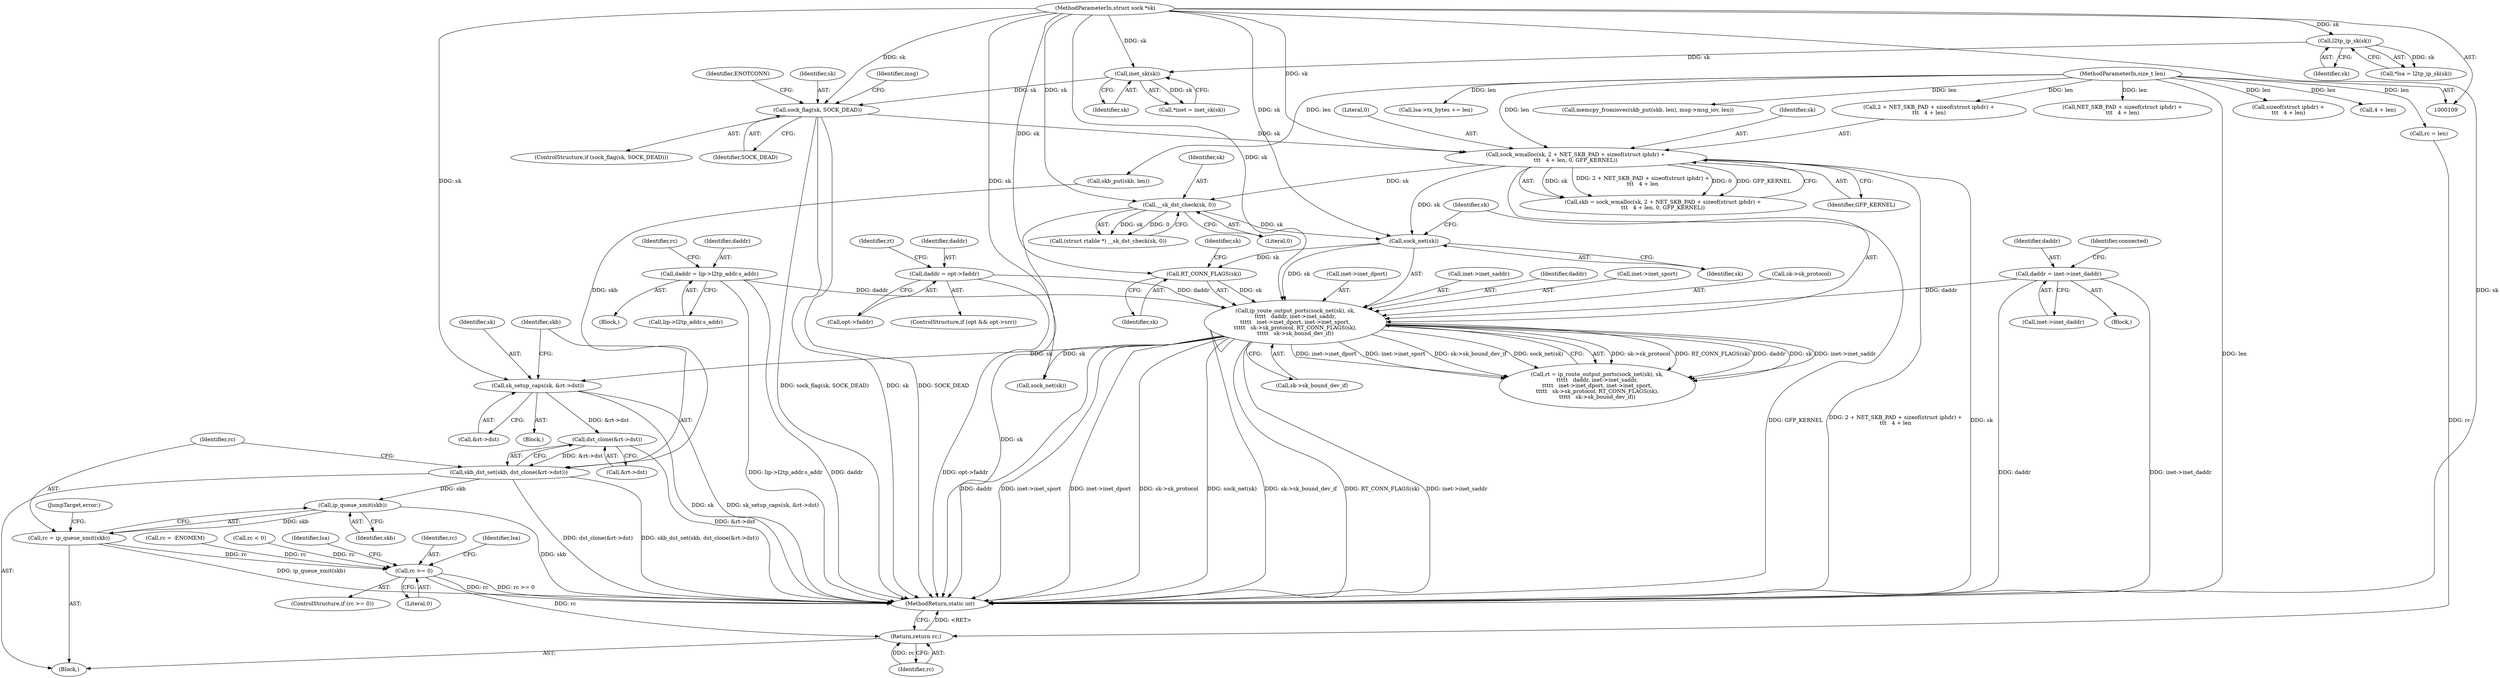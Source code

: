 digraph "0_linux_f6d8bd051c391c1c0458a30b2a7abcd939329259_34@pointer" {
"1000331" [label="(Call,sk_setup_caps(sk, &rt->dst))"];
"1000305" [label="(Call,ip_route_output_ports(sock_net(sk), sk,\n\t\t\t\t\t   daddr, inet->inet_saddr,\n\t\t\t\t\t   inet->inet_dport, inet->inet_sport,\n\t\t\t\t\t   sk->sk_protocol, RT_CONN_FLAGS(sk),\n\t\t\t\t\t   sk->sk_bound_dev_if))"];
"1000306" [label="(Call,sock_net(sk))"];
"1000284" [label="(Call,__sk_dst_check(sk, 0))"];
"1000221" [label="(Call,sock_wmalloc(sk, 2 + NET_SKB_PAD + sizeof(struct iphdr) +\n\t\t\t   4 + len, 0, GFP_KERNEL))"];
"1000143" [label="(Call,sock_flag(sk, SOCK_DEAD))"];
"1000125" [label="(Call,inet_sk(sk))"];
"1000120" [label="(Call,l2tp_ip_sk(sk))"];
"1000111" [label="(MethodParameterIn,struct sock *sk)"];
"1000113" [label="(MethodParameterIn,size_t len)"];
"1000322" [label="(Call,RT_CONN_FLAGS(sk))"];
"1000189" [label="(Call,daddr = lip->l2tp_addr.s_addr)"];
"1000298" [label="(Call,daddr = opt->faddr)"];
"1000207" [label="(Call,daddr = inet->inet_daddr)"];
"1000339" [label="(Call,dst_clone(&rt->dst))"];
"1000337" [label="(Call,skb_dst_set(skb, dst_clone(&rt->dst)))"];
"1000346" [label="(Call,ip_queue_xmit(skb))"];
"1000344" [label="(Call,rc = ip_queue_xmit(skb))"];
"1000350" [label="(Call,rc >= 0)"];
"1000372" [label="(Return,return rc;)"];
"1000142" [label="(ControlStructure,if (sock_flag(sk, SOCK_DEAD)))"];
"1000282" [label="(Call,(struct rtable *) __sk_dst_check(sk, 0))"];
"1000363" [label="(Call,rc = len)"];
"1000153" [label="(Block,)"];
"1000123" [label="(Call,*inet = inet_sk(sk))"];
"1000300" [label="(Call,opt->faddr)"];
"1000216" [label="(Identifier,rc)"];
"1000351" [label="(Identifier,rc)"];
"1000370" [label="(Identifier,lsa)"];
"1000111" [label="(MethodParameterIn,struct sock *sk)"];
"1000331" [label="(Call,sk_setup_caps(sk, &rt->dst))"];
"1000145" [label="(Identifier,SOCK_DEAD)"];
"1000340" [label="(Call,&rt->dst)"];
"1000189" [label="(Call,daddr = lip->l2tp_addr.s_addr)"];
"1000345" [label="(Identifier,rc)"];
"1000114" [label="(Block,)"];
"1000121" [label="(Identifier,sk)"];
"1000213" [label="(Identifier,connected)"];
"1000350" [label="(Call,rc >= 0)"];
"1000344" [label="(Call,rc = ip_queue_xmit(skb))"];
"1000118" [label="(Call,*lsa = l2tp_ip_sk(sk))"];
"1000325" [label="(Identifier,sk)"];
"1000346" [label="(Call,ip_queue_xmit(skb))"];
"1000284" [label="(Call,__sk_dst_check(sk, 0))"];
"1000233" [label="(Literal,0)"];
"1000219" [label="(Call,skb = sock_wmalloc(sk, 2 + NET_SKB_PAD + sizeof(struct iphdr) +\n\t\t\t   4 + len, 0, GFP_KERNEL))"];
"1000209" [label="(Call,inet->inet_daddr)"];
"1000222" [label="(Identifier,sk)"];
"1000298" [label="(Call,daddr = opt->faddr)"];
"1000376" [label="(Call,sock_net(sk))"];
"1000305" [label="(Call,ip_route_output_ports(sock_net(sk), sk,\n\t\t\t\t\t   daddr, inet->inet_saddr,\n\t\t\t\t\t   inet->inet_dport, inet->inet_sport,\n\t\t\t\t\t   sk->sk_protocol, RT_CONN_FLAGS(sk),\n\t\t\t\t\t   sk->sk_bound_dev_if))"];
"1000324" [label="(Call,sk->sk_bound_dev_if)"];
"1000207" [label="(Call,daddr = inet->inet_daddr)"];
"1000126" [label="(Identifier,sk)"];
"1000303" [label="(Call,rt = ip_route_output_ports(sock_net(sk), sk,\n\t\t\t\t\t   daddr, inet->inet_saddr,\n\t\t\t\t\t   inet->inet_dport, inet->inet_sport,\n\t\t\t\t\t   sk->sk_protocol, RT_CONN_FLAGS(sk),\n\t\t\t\t\t   sk->sk_bound_dev_if))"];
"1000263" [label="(Call,skb_put(skb, len))"];
"1000285" [label="(Identifier,sk)"];
"1000234" [label="(Identifier,GFP_KERNEL)"];
"1000191" [label="(Call,lip->l2tp_addr.s_addr)"];
"1000352" [label="(Literal,0)"];
"1000143" [label="(Call,sock_flag(sk, SOCK_DEAD))"];
"1000262" [label="(Call,memcpy_fromiovec(skb_put(skb, len), msg->msg_iov, len))"];
"1000337" [label="(Call,skb_dst_set(skb, dst_clone(&rt->dst)))"];
"1000373" [label="(Identifier,rc)"];
"1000323" [label="(Identifier,sk)"];
"1000308" [label="(Identifier,sk)"];
"1000223" [label="(Call,2 + NET_SKB_PAD + sizeof(struct iphdr) +\n\t\t\t   4 + len)"];
"1000113" [label="(MethodParameterIn,size_t len)"];
"1000151" [label="(Identifier,msg)"];
"1000347" [label="(Identifier,skb)"];
"1000349" [label="(ControlStructure,if (rc >= 0))"];
"1000356" [label="(Identifier,lsa)"];
"1000310" [label="(Call,inet->inet_saddr)"];
"1000309" [label="(Identifier,daddr)"];
"1000197" [label="(Block,)"];
"1000339" [label="(Call,dst_clone(&rt->dst))"];
"1000333" [label="(Call,&rt->dst)"];
"1000225" [label="(Call,NET_SKB_PAD + sizeof(struct iphdr) +\n\t\t\t   4 + len)"];
"1000304" [label="(Identifier,rt)"];
"1000307" [label="(Identifier,sk)"];
"1000148" [label="(Identifier,ENOTCONN)"];
"1000286" [label="(Literal,0)"];
"1000338" [label="(Identifier,skb)"];
"1000299" [label="(Identifier,daddr)"];
"1000291" [label="(Block,)"];
"1000190" [label="(Identifier,daddr)"];
"1000372" [label="(Return,return rc;)"];
"1000144" [label="(Identifier,sk)"];
"1000384" [label="(MethodReturn,static int)"];
"1000348" [label="(JumpTarget,error:)"];
"1000316" [label="(Call,inet->inet_sport)"];
"1000227" [label="(Call,sizeof(struct iphdr) +\n\t\t\t   4 + len)"];
"1000319" [label="(Call,sk->sk_protocol)"];
"1000332" [label="(Identifier,sk)"];
"1000221" [label="(Call,sock_wmalloc(sk, 2 + NET_SKB_PAD + sizeof(struct iphdr) +\n\t\t\t   4 + len, 0, GFP_KERNEL))"];
"1000230" [label="(Call,4 + len)"];
"1000313" [label="(Call,inet->inet_dport)"];
"1000271" [label="(Call,rc < 0)"];
"1000292" [label="(ControlStructure,if (opt && opt->srr))"];
"1000125" [label="(Call,inet_sk(sk))"];
"1000306" [label="(Call,sock_net(sk))"];
"1000120" [label="(Call,l2tp_ip_sk(sk))"];
"1000322" [label="(Call,RT_CONN_FLAGS(sk))"];
"1000208" [label="(Identifier,daddr)"];
"1000358" [label="(Call,lsa->tx_bytes += len)"];
"1000215" [label="(Call,rc = -ENOMEM)"];
"1000331" -> "1000291"  [label="AST: "];
"1000331" -> "1000333"  [label="CFG: "];
"1000332" -> "1000331"  [label="AST: "];
"1000333" -> "1000331"  [label="AST: "];
"1000338" -> "1000331"  [label="CFG: "];
"1000331" -> "1000384"  [label="DDG: sk_setup_caps(sk, &rt->dst)"];
"1000331" -> "1000384"  [label="DDG: sk"];
"1000305" -> "1000331"  [label="DDG: sk"];
"1000111" -> "1000331"  [label="DDG: sk"];
"1000331" -> "1000339"  [label="DDG: &rt->dst"];
"1000305" -> "1000303"  [label="AST: "];
"1000305" -> "1000324"  [label="CFG: "];
"1000306" -> "1000305"  [label="AST: "];
"1000308" -> "1000305"  [label="AST: "];
"1000309" -> "1000305"  [label="AST: "];
"1000310" -> "1000305"  [label="AST: "];
"1000313" -> "1000305"  [label="AST: "];
"1000316" -> "1000305"  [label="AST: "];
"1000319" -> "1000305"  [label="AST: "];
"1000322" -> "1000305"  [label="AST: "];
"1000324" -> "1000305"  [label="AST: "];
"1000303" -> "1000305"  [label="CFG: "];
"1000305" -> "1000384"  [label="DDG: inet->inet_saddr"];
"1000305" -> "1000384"  [label="DDG: daddr"];
"1000305" -> "1000384"  [label="DDG: inet->inet_sport"];
"1000305" -> "1000384"  [label="DDG: inet->inet_dport"];
"1000305" -> "1000384"  [label="DDG: sk->sk_protocol"];
"1000305" -> "1000384"  [label="DDG: sock_net(sk)"];
"1000305" -> "1000384"  [label="DDG: sk->sk_bound_dev_if"];
"1000305" -> "1000384"  [label="DDG: RT_CONN_FLAGS(sk)"];
"1000305" -> "1000303"  [label="DDG: sk->sk_protocol"];
"1000305" -> "1000303"  [label="DDG: RT_CONN_FLAGS(sk)"];
"1000305" -> "1000303"  [label="DDG: daddr"];
"1000305" -> "1000303"  [label="DDG: sk"];
"1000305" -> "1000303"  [label="DDG: inet->inet_saddr"];
"1000305" -> "1000303"  [label="DDG: inet->inet_dport"];
"1000305" -> "1000303"  [label="DDG: inet->inet_sport"];
"1000305" -> "1000303"  [label="DDG: sk->sk_bound_dev_if"];
"1000305" -> "1000303"  [label="DDG: sock_net(sk)"];
"1000306" -> "1000305"  [label="DDG: sk"];
"1000322" -> "1000305"  [label="DDG: sk"];
"1000111" -> "1000305"  [label="DDG: sk"];
"1000189" -> "1000305"  [label="DDG: daddr"];
"1000298" -> "1000305"  [label="DDG: daddr"];
"1000207" -> "1000305"  [label="DDG: daddr"];
"1000305" -> "1000376"  [label="DDG: sk"];
"1000306" -> "1000307"  [label="CFG: "];
"1000307" -> "1000306"  [label="AST: "];
"1000308" -> "1000306"  [label="CFG: "];
"1000284" -> "1000306"  [label="DDG: sk"];
"1000221" -> "1000306"  [label="DDG: sk"];
"1000111" -> "1000306"  [label="DDG: sk"];
"1000306" -> "1000322"  [label="DDG: sk"];
"1000284" -> "1000282"  [label="AST: "];
"1000284" -> "1000286"  [label="CFG: "];
"1000285" -> "1000284"  [label="AST: "];
"1000286" -> "1000284"  [label="AST: "];
"1000282" -> "1000284"  [label="CFG: "];
"1000284" -> "1000384"  [label="DDG: sk"];
"1000284" -> "1000282"  [label="DDG: sk"];
"1000284" -> "1000282"  [label="DDG: 0"];
"1000221" -> "1000284"  [label="DDG: sk"];
"1000111" -> "1000284"  [label="DDG: sk"];
"1000221" -> "1000219"  [label="AST: "];
"1000221" -> "1000234"  [label="CFG: "];
"1000222" -> "1000221"  [label="AST: "];
"1000223" -> "1000221"  [label="AST: "];
"1000233" -> "1000221"  [label="AST: "];
"1000234" -> "1000221"  [label="AST: "];
"1000219" -> "1000221"  [label="CFG: "];
"1000221" -> "1000384"  [label="DDG: 2 + NET_SKB_PAD + sizeof(struct iphdr) +\n\t\t\t   4 + len"];
"1000221" -> "1000384"  [label="DDG: sk"];
"1000221" -> "1000384"  [label="DDG: GFP_KERNEL"];
"1000221" -> "1000219"  [label="DDG: sk"];
"1000221" -> "1000219"  [label="DDG: 2 + NET_SKB_PAD + sizeof(struct iphdr) +\n\t\t\t   4 + len"];
"1000221" -> "1000219"  [label="DDG: 0"];
"1000221" -> "1000219"  [label="DDG: GFP_KERNEL"];
"1000143" -> "1000221"  [label="DDG: sk"];
"1000111" -> "1000221"  [label="DDG: sk"];
"1000113" -> "1000221"  [label="DDG: len"];
"1000143" -> "1000142"  [label="AST: "];
"1000143" -> "1000145"  [label="CFG: "];
"1000144" -> "1000143"  [label="AST: "];
"1000145" -> "1000143"  [label="AST: "];
"1000148" -> "1000143"  [label="CFG: "];
"1000151" -> "1000143"  [label="CFG: "];
"1000143" -> "1000384"  [label="DDG: sk"];
"1000143" -> "1000384"  [label="DDG: SOCK_DEAD"];
"1000143" -> "1000384"  [label="DDG: sock_flag(sk, SOCK_DEAD)"];
"1000125" -> "1000143"  [label="DDG: sk"];
"1000111" -> "1000143"  [label="DDG: sk"];
"1000125" -> "1000123"  [label="AST: "];
"1000125" -> "1000126"  [label="CFG: "];
"1000126" -> "1000125"  [label="AST: "];
"1000123" -> "1000125"  [label="CFG: "];
"1000125" -> "1000123"  [label="DDG: sk"];
"1000120" -> "1000125"  [label="DDG: sk"];
"1000111" -> "1000125"  [label="DDG: sk"];
"1000120" -> "1000118"  [label="AST: "];
"1000120" -> "1000121"  [label="CFG: "];
"1000121" -> "1000120"  [label="AST: "];
"1000118" -> "1000120"  [label="CFG: "];
"1000120" -> "1000118"  [label="DDG: sk"];
"1000111" -> "1000120"  [label="DDG: sk"];
"1000111" -> "1000109"  [label="AST: "];
"1000111" -> "1000384"  [label="DDG: sk"];
"1000111" -> "1000322"  [label="DDG: sk"];
"1000111" -> "1000376"  [label="DDG: sk"];
"1000113" -> "1000109"  [label="AST: "];
"1000113" -> "1000384"  [label="DDG: len"];
"1000113" -> "1000223"  [label="DDG: len"];
"1000113" -> "1000225"  [label="DDG: len"];
"1000113" -> "1000227"  [label="DDG: len"];
"1000113" -> "1000230"  [label="DDG: len"];
"1000113" -> "1000263"  [label="DDG: len"];
"1000113" -> "1000262"  [label="DDG: len"];
"1000113" -> "1000358"  [label="DDG: len"];
"1000113" -> "1000363"  [label="DDG: len"];
"1000322" -> "1000323"  [label="CFG: "];
"1000323" -> "1000322"  [label="AST: "];
"1000325" -> "1000322"  [label="CFG: "];
"1000189" -> "1000153"  [label="AST: "];
"1000189" -> "1000191"  [label="CFG: "];
"1000190" -> "1000189"  [label="AST: "];
"1000191" -> "1000189"  [label="AST: "];
"1000216" -> "1000189"  [label="CFG: "];
"1000189" -> "1000384"  [label="DDG: daddr"];
"1000189" -> "1000384"  [label="DDG: lip->l2tp_addr.s_addr"];
"1000298" -> "1000292"  [label="AST: "];
"1000298" -> "1000300"  [label="CFG: "];
"1000299" -> "1000298"  [label="AST: "];
"1000300" -> "1000298"  [label="AST: "];
"1000304" -> "1000298"  [label="CFG: "];
"1000298" -> "1000384"  [label="DDG: opt->faddr"];
"1000207" -> "1000197"  [label="AST: "];
"1000207" -> "1000209"  [label="CFG: "];
"1000208" -> "1000207"  [label="AST: "];
"1000209" -> "1000207"  [label="AST: "];
"1000213" -> "1000207"  [label="CFG: "];
"1000207" -> "1000384"  [label="DDG: inet->inet_daddr"];
"1000207" -> "1000384"  [label="DDG: daddr"];
"1000339" -> "1000337"  [label="AST: "];
"1000339" -> "1000340"  [label="CFG: "];
"1000340" -> "1000339"  [label="AST: "];
"1000337" -> "1000339"  [label="CFG: "];
"1000339" -> "1000384"  [label="DDG: &rt->dst"];
"1000339" -> "1000337"  [label="DDG: &rt->dst"];
"1000337" -> "1000114"  [label="AST: "];
"1000338" -> "1000337"  [label="AST: "];
"1000345" -> "1000337"  [label="CFG: "];
"1000337" -> "1000384"  [label="DDG: dst_clone(&rt->dst)"];
"1000337" -> "1000384"  [label="DDG: skb_dst_set(skb, dst_clone(&rt->dst))"];
"1000263" -> "1000337"  [label="DDG: skb"];
"1000337" -> "1000346"  [label="DDG: skb"];
"1000346" -> "1000344"  [label="AST: "];
"1000346" -> "1000347"  [label="CFG: "];
"1000347" -> "1000346"  [label="AST: "];
"1000344" -> "1000346"  [label="CFG: "];
"1000346" -> "1000384"  [label="DDG: skb"];
"1000346" -> "1000344"  [label="DDG: skb"];
"1000344" -> "1000114"  [label="AST: "];
"1000345" -> "1000344"  [label="AST: "];
"1000348" -> "1000344"  [label="CFG: "];
"1000344" -> "1000384"  [label="DDG: ip_queue_xmit(skb)"];
"1000344" -> "1000350"  [label="DDG: rc"];
"1000350" -> "1000349"  [label="AST: "];
"1000350" -> "1000352"  [label="CFG: "];
"1000351" -> "1000350"  [label="AST: "];
"1000352" -> "1000350"  [label="AST: "];
"1000356" -> "1000350"  [label="CFG: "];
"1000370" -> "1000350"  [label="CFG: "];
"1000350" -> "1000384"  [label="DDG: rc"];
"1000350" -> "1000384"  [label="DDG: rc >= 0"];
"1000215" -> "1000350"  [label="DDG: rc"];
"1000271" -> "1000350"  [label="DDG: rc"];
"1000350" -> "1000372"  [label="DDG: rc"];
"1000372" -> "1000114"  [label="AST: "];
"1000372" -> "1000373"  [label="CFG: "];
"1000373" -> "1000372"  [label="AST: "];
"1000384" -> "1000372"  [label="CFG: "];
"1000372" -> "1000384"  [label="DDG: <RET>"];
"1000373" -> "1000372"  [label="DDG: rc"];
"1000363" -> "1000372"  [label="DDG: rc"];
}
